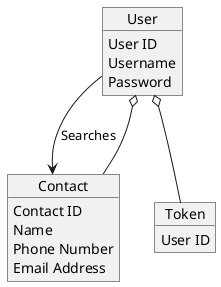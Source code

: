 @startuml

object Contact {
    Contact ID
    Name
    Phone Number
    Email Address
}

object User {
    User ID
    Username
    Password
}

object Token {
    User ID
}

User --> Contact : Searches
User o-- Contact
User o-- Token

@enduml